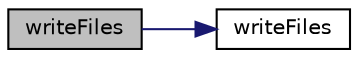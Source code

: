 digraph "writeFiles"
{
  bgcolor="transparent";
  edge [fontname="Helvetica",fontsize="10",labelfontname="Helvetica",labelfontsize="10"];
  node [fontname="Helvetica",fontsize="10",shape=record];
  rankdir="LR";
  Node1 [label="writeFiles",height=0.2,width=0.4,color="black", fillcolor="grey75", style="filled", fontcolor="black"];
  Node1 -> Node2 [color="midnightblue",fontsize="10",style="solid",fontname="Helvetica"];
  Node2 [label="writeFiles",height=0.2,width=0.4,color="black",URL="$a02989.html#aaf8868f1397cae42eb1473b67b306ac5",tooltip="Disallow default bitwise copy construct. "];
}
